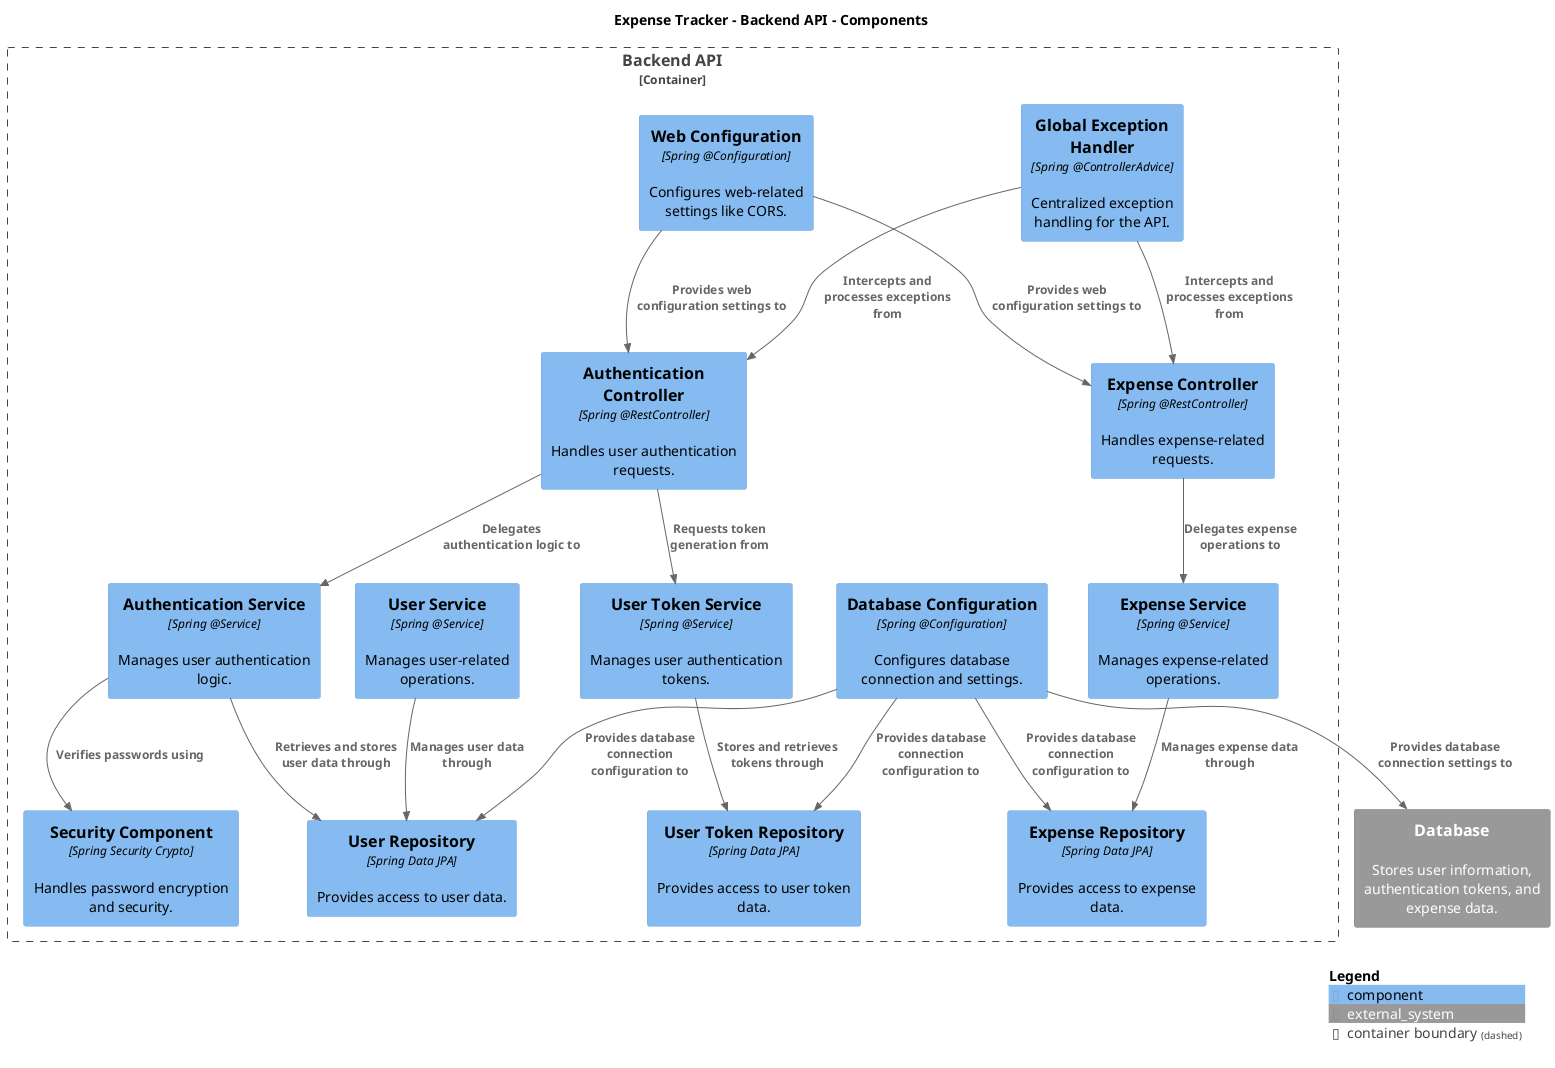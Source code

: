 @startuml
set separator none
title Expense Tracker - Backend API - Components

top to bottom direction

!include <C4/C4>
!include <C4/C4_Context>
!include <C4/C4_Component>

System_Ext(Database, "Database", $descr="Stores user information, authentication tokens, and expense data.", $tags="", $link="")

Container_Boundary("ExpenseTracker.BackendAPI_boundary", "Backend API", $tags="") {
  Component(ExpenseTracker.BackendAPI.AuthenticationService, "Authentication Service", $techn="Spring @Service", $descr="Manages user authentication logic.", $tags="", $link="")
  Component(ExpenseTracker.BackendAPI.UserService, "User Service", $techn="Spring @Service", $descr="Manages user-related operations.", $tags="", $link="")
  Component(ExpenseTracker.BackendAPI.ExpenseService, "Expense Service", $techn="Spring @Service", $descr="Manages expense-related operations.", $tags="", $link="")
  Component(ExpenseTracker.BackendAPI.UserTokenService, "User Token Service", $techn="Spring @Service", $descr="Manages user authentication tokens.", $tags="", $link="")
  Component(ExpenseTracker.BackendAPI.UserRepository, "User Repository", $techn="Spring Data JPA", $descr="Provides access to user data.", $tags="", $link="")
  Component(ExpenseTracker.BackendAPI.ExpenseRepository, "Expense Repository", $techn="Spring Data JPA", $descr="Provides access to expense data.", $tags="", $link="")
  Component(ExpenseTracker.BackendAPI.UserTokenRepository, "User Token Repository", $techn="Spring Data JPA", $descr="Provides access to user token data.", $tags="", $link="")
  Component(ExpenseTracker.BackendAPI.SecurityComponent, "Security Component", $techn="Spring Security Crypto", $descr="Handles password encryption and security.", $tags="", $link="")
  Component(ExpenseTracker.BackendAPI.GlobalExceptionHandler, "Global Exception Handler", $techn="Spring @ControllerAdvice", $descr="Centralized exception handling for the API.", $tags="", $link="")
  Component(ExpenseTracker.BackendAPI.WebConfiguration, "Web Configuration", $techn="Spring @Configuration", $descr="Configures web-related settings like CORS.", $tags="", $link="")
  Component(ExpenseTracker.BackendAPI.DatabaseConfiguration, "Database Configuration", $techn="Spring @Configuration", $descr="Configures database connection and settings.", $tags="", $link="")
  Component(ExpenseTracker.BackendAPI.AuthenticationController, "Authentication Controller", $techn="Spring @RestController", $descr="Handles user authentication requests.", $tags="", $link="")
  Component(ExpenseTracker.BackendAPI.ExpenseController, "Expense Controller", $techn="Spring @RestController", $descr="Handles expense-related requests.", $tags="", $link="")
}

Rel(ExpenseTracker.BackendAPI.AuthenticationController, ExpenseTracker.BackendAPI.AuthenticationService, "Delegates authentication logic to", $techn="", $tags="", $link="")
Rel(ExpenseTracker.BackendAPI.AuthenticationController, ExpenseTracker.BackendAPI.UserTokenService, "Requests token generation from", $techn="", $tags="", $link="")
Rel(ExpenseTracker.BackendAPI.ExpenseController, ExpenseTracker.BackendAPI.ExpenseService, "Delegates expense operations to", $techn="", $tags="", $link="")
Rel(ExpenseTracker.BackendAPI.AuthenticationService, ExpenseTracker.BackendAPI.UserRepository, "Retrieves and stores user data through", $techn="", $tags="", $link="")
Rel(ExpenseTracker.BackendAPI.AuthenticationService, ExpenseTracker.BackendAPI.SecurityComponent, "Verifies passwords using", $techn="", $tags="", $link="")
Rel(ExpenseTracker.BackendAPI.UserService, ExpenseTracker.BackendAPI.UserRepository, "Manages user data through", $techn="", $tags="", $link="")
Rel(ExpenseTracker.BackendAPI.ExpenseService, ExpenseTracker.BackendAPI.ExpenseRepository, "Manages expense data through", $techn="", $tags="", $link="")
Rel(ExpenseTracker.BackendAPI.UserTokenService, ExpenseTracker.BackendAPI.UserTokenRepository, "Stores and retrieves tokens through", $techn="", $tags="", $link="")
Rel(ExpenseTracker.BackendAPI.WebConfiguration, ExpenseTracker.BackendAPI.AuthenticationController, "Provides web configuration settings to", $techn="", $tags="", $link="")
Rel(ExpenseTracker.BackendAPI.WebConfiguration, ExpenseTracker.BackendAPI.ExpenseController, "Provides web configuration settings to", $techn="", $tags="", $link="")
Rel(ExpenseTracker.BackendAPI.DatabaseConfiguration, Database, "Provides database connection settings to", $techn="", $tags="", $link="")
Rel(ExpenseTracker.BackendAPI.DatabaseConfiguration, ExpenseTracker.BackendAPI.UserRepository, "Provides database connection configuration to", $techn="", $tags="", $link="")
Rel(ExpenseTracker.BackendAPI.DatabaseConfiguration, ExpenseTracker.BackendAPI.ExpenseRepository, "Provides database connection configuration to", $techn="", $tags="", $link="")
Rel(ExpenseTracker.BackendAPI.DatabaseConfiguration, ExpenseTracker.BackendAPI.UserTokenRepository, "Provides database connection configuration to", $techn="", $tags="", $link="")
Rel(ExpenseTracker.BackendAPI.GlobalExceptionHandler, ExpenseTracker.BackendAPI.AuthenticationController, "Intercepts and processes exceptions from", $techn="", $tags="", $link="")
Rel(ExpenseTracker.BackendAPI.GlobalExceptionHandler, ExpenseTracker.BackendAPI.ExpenseController, "Intercepts and processes exceptions from", $techn="", $tags="", $link="")

SHOW_LEGEND(true)
@enduml